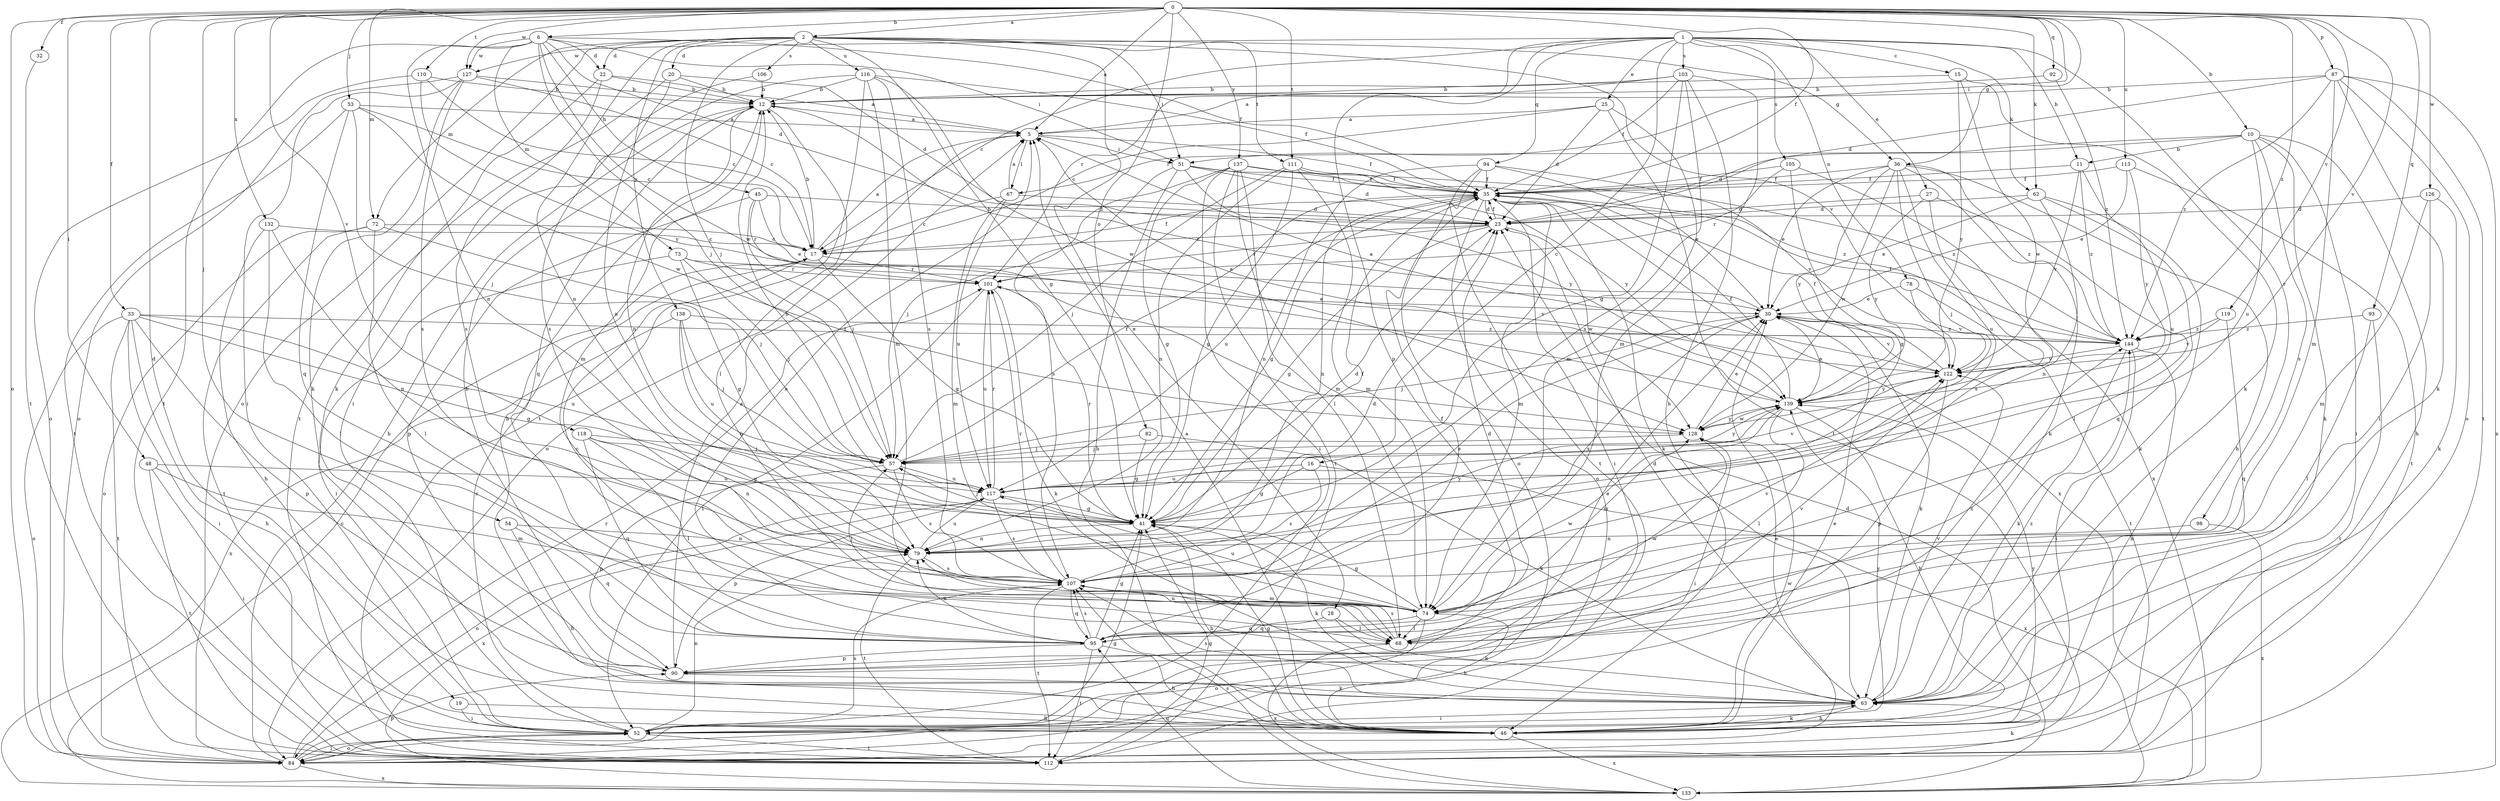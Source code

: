 strict digraph  {
0;
1;
2;
5;
6;
10;
11;
12;
15;
16;
17;
19;
20;
22;
23;
25;
27;
28;
30;
32;
33;
35;
36;
41;
45;
46;
48;
51;
52;
53;
54;
57;
62;
63;
67;
68;
72;
73;
74;
78;
79;
82;
84;
87;
90;
92;
93;
94;
95;
98;
101;
103;
105;
106;
107;
110;
111;
112;
113;
116;
117;
118;
119;
122;
126;
127;
128;
132;
133;
137;
138;
139;
144;
0 -> 2  [label=a];
0 -> 5  [label=a];
0 -> 6  [label=b];
0 -> 10  [label=b];
0 -> 19  [label=d];
0 -> 32  [label=f];
0 -> 33  [label=f];
0 -> 35  [label=f];
0 -> 36  [label=g];
0 -> 48  [label=i];
0 -> 51  [label=i];
0 -> 53  [label=j];
0 -> 54  [label=j];
0 -> 62  [label=k];
0 -> 72  [label=m];
0 -> 82  [label=o];
0 -> 84  [label=o];
0 -> 87  [label=p];
0 -> 92  [label=q];
0 -> 93  [label=q];
0 -> 110  [label=t];
0 -> 111  [label=t];
0 -> 113  [label=u];
0 -> 118  [label=v];
0 -> 119  [label=v];
0 -> 122  [label=v];
0 -> 126  [label=w];
0 -> 127  [label=w];
0 -> 132  [label=x];
0 -> 137  [label=y];
0 -> 144  [label=z];
1 -> 11  [label=b];
1 -> 15  [label=c];
1 -> 16  [label=c];
1 -> 17  [label=c];
1 -> 25  [label=e];
1 -> 27  [label=e];
1 -> 62  [label=k];
1 -> 78  [label=n];
1 -> 90  [label=p];
1 -> 94  [label=q];
1 -> 98  [label=r];
1 -> 101  [label=r];
1 -> 103  [label=s];
1 -> 105  [label=s];
1 -> 127  [label=w];
2 -> 20  [label=d];
2 -> 22  [label=d];
2 -> 28  [label=e];
2 -> 36  [label=g];
2 -> 41  [label=g];
2 -> 51  [label=i];
2 -> 57  [label=j];
2 -> 72  [label=m];
2 -> 79  [label=n];
2 -> 84  [label=o];
2 -> 106  [label=s];
2 -> 111  [label=t];
2 -> 116  [label=u];
2 -> 122  [label=v];
2 -> 138  [label=y];
5 -> 35  [label=f];
5 -> 51  [label=i];
5 -> 67  [label=l];
5 -> 84  [label=o];
6 -> 22  [label=d];
6 -> 23  [label=d];
6 -> 35  [label=f];
6 -> 45  [label=h];
6 -> 51  [label=i];
6 -> 57  [label=j];
6 -> 73  [label=m];
6 -> 79  [label=n];
6 -> 112  [label=t];
6 -> 127  [label=w];
6 -> 128  [label=w];
10 -> 11  [label=b];
10 -> 23  [label=d];
10 -> 46  [label=h];
10 -> 52  [label=i];
10 -> 63  [label=k];
10 -> 67  [label=l];
10 -> 107  [label=s];
10 -> 117  [label=u];
11 -> 35  [label=f];
11 -> 117  [label=u];
11 -> 122  [label=v];
11 -> 144  [label=z];
12 -> 5  [label=a];
12 -> 68  [label=l];
12 -> 74  [label=m];
12 -> 79  [label=n];
12 -> 95  [label=q];
15 -> 12  [label=b];
15 -> 63  [label=k];
15 -> 128  [label=w];
15 -> 139  [label=y];
16 -> 41  [label=g];
16 -> 107  [label=s];
16 -> 117  [label=u];
16 -> 133  [label=x];
17 -> 5  [label=a];
17 -> 12  [label=b];
17 -> 35  [label=f];
17 -> 41  [label=g];
17 -> 101  [label=r];
19 -> 46  [label=h];
19 -> 52  [label=i];
20 -> 12  [label=b];
20 -> 23  [label=d];
20 -> 79  [label=n];
20 -> 112  [label=t];
22 -> 5  [label=a];
22 -> 12  [label=b];
22 -> 63  [label=k];
22 -> 107  [label=s];
23 -> 17  [label=c];
23 -> 35  [label=f];
23 -> 41  [label=g];
23 -> 101  [label=r];
23 -> 128  [label=w];
25 -> 5  [label=a];
25 -> 17  [label=c];
25 -> 23  [label=d];
25 -> 74  [label=m];
25 -> 112  [label=t];
27 -> 23  [label=d];
27 -> 68  [label=l];
27 -> 107  [label=s];
27 -> 139  [label=y];
28 -> 63  [label=k];
28 -> 68  [label=l];
28 -> 95  [label=q];
30 -> 12  [label=b];
30 -> 57  [label=j];
30 -> 63  [label=k];
30 -> 107  [label=s];
30 -> 122  [label=v];
30 -> 144  [label=z];
32 -> 112  [label=t];
33 -> 41  [label=g];
33 -> 46  [label=h];
33 -> 52  [label=i];
33 -> 84  [label=o];
33 -> 90  [label=p];
33 -> 112  [label=t];
33 -> 117  [label=u];
33 -> 144  [label=z];
35 -> 23  [label=d];
35 -> 41  [label=g];
35 -> 52  [label=i];
35 -> 63  [label=k];
35 -> 74  [label=m];
35 -> 79  [label=n];
35 -> 84  [label=o];
35 -> 117  [label=u];
35 -> 133  [label=x];
36 -> 30  [label=e];
36 -> 35  [label=f];
36 -> 46  [label=h];
36 -> 57  [label=j];
36 -> 63  [label=k];
36 -> 117  [label=u];
36 -> 128  [label=w];
36 -> 139  [label=y];
36 -> 144  [label=z];
41 -> 12  [label=b];
41 -> 23  [label=d];
41 -> 46  [label=h];
41 -> 57  [label=j];
41 -> 63  [label=k];
41 -> 79  [label=n];
41 -> 101  [label=r];
45 -> 23  [label=d];
45 -> 30  [label=e];
45 -> 57  [label=j];
45 -> 90  [label=p];
45 -> 101  [label=r];
46 -> 5  [label=a];
46 -> 12  [label=b];
46 -> 30  [label=e];
46 -> 41  [label=g];
46 -> 63  [label=k];
46 -> 128  [label=w];
46 -> 133  [label=x];
46 -> 139  [label=y];
48 -> 52  [label=i];
48 -> 74  [label=m];
48 -> 112  [label=t];
48 -> 117  [label=u];
51 -> 23  [label=d];
51 -> 35  [label=f];
51 -> 46  [label=h];
51 -> 107  [label=s];
51 -> 139  [label=y];
51 -> 144  [label=z];
52 -> 17  [label=c];
52 -> 79  [label=n];
52 -> 84  [label=o];
52 -> 107  [label=s];
52 -> 112  [label=t];
52 -> 139  [label=y];
53 -> 5  [label=a];
53 -> 17  [label=c];
53 -> 57  [label=j];
53 -> 95  [label=q];
53 -> 112  [label=t];
53 -> 128  [label=w];
54 -> 46  [label=h];
54 -> 79  [label=n];
54 -> 95  [label=q];
57 -> 35  [label=f];
57 -> 90  [label=p];
57 -> 107  [label=s];
57 -> 117  [label=u];
57 -> 139  [label=y];
62 -> 23  [label=d];
62 -> 30  [label=e];
62 -> 63  [label=k];
62 -> 79  [label=n];
62 -> 95  [label=q];
63 -> 23  [label=d];
63 -> 46  [label=h];
63 -> 52  [label=i];
63 -> 107  [label=s];
63 -> 122  [label=v];
63 -> 144  [label=z];
67 -> 5  [label=a];
67 -> 17  [label=c];
67 -> 23  [label=d];
67 -> 74  [label=m];
67 -> 117  [label=u];
68 -> 79  [label=n];
68 -> 107  [label=s];
68 -> 122  [label=v];
68 -> 128  [label=w];
68 -> 133  [label=x];
72 -> 17  [label=c];
72 -> 57  [label=j];
72 -> 68  [label=l];
72 -> 84  [label=o];
72 -> 112  [label=t];
73 -> 41  [label=g];
73 -> 52  [label=i];
73 -> 57  [label=j];
73 -> 101  [label=r];
73 -> 122  [label=v];
74 -> 41  [label=g];
74 -> 46  [label=h];
74 -> 57  [label=j];
74 -> 68  [label=l];
74 -> 84  [label=o];
74 -> 95  [label=q];
74 -> 117  [label=u];
74 -> 122  [label=v];
74 -> 128  [label=w];
78 -> 30  [label=e];
78 -> 112  [label=t];
78 -> 122  [label=v];
79 -> 35  [label=f];
79 -> 107  [label=s];
79 -> 112  [label=t];
79 -> 117  [label=u];
79 -> 139  [label=y];
82 -> 41  [label=g];
82 -> 57  [label=j];
82 -> 63  [label=k];
84 -> 12  [label=b];
84 -> 30  [label=e];
84 -> 41  [label=g];
84 -> 52  [label=i];
84 -> 63  [label=k];
84 -> 90  [label=p];
84 -> 101  [label=r];
84 -> 133  [label=x];
87 -> 12  [label=b];
87 -> 23  [label=d];
87 -> 63  [label=k];
87 -> 74  [label=m];
87 -> 84  [label=o];
87 -> 112  [label=t];
87 -> 133  [label=x];
87 -> 144  [label=z];
90 -> 5  [label=a];
90 -> 12  [label=b];
90 -> 30  [label=e];
90 -> 63  [label=k];
90 -> 144  [label=z];
92 -> 12  [label=b];
92 -> 144  [label=z];
93 -> 68  [label=l];
93 -> 112  [label=t];
93 -> 144  [label=z];
94 -> 30  [label=e];
94 -> 35  [label=f];
94 -> 79  [label=n];
94 -> 84  [label=o];
94 -> 112  [label=t];
94 -> 122  [label=v];
95 -> 5  [label=a];
95 -> 17  [label=c];
95 -> 23  [label=d];
95 -> 35  [label=f];
95 -> 41  [label=g];
95 -> 46  [label=h];
95 -> 79  [label=n];
95 -> 90  [label=p];
95 -> 107  [label=s];
95 -> 112  [label=t];
98 -> 79  [label=n];
98 -> 133  [label=x];
101 -> 30  [label=e];
101 -> 52  [label=i];
101 -> 63  [label=k];
101 -> 117  [label=u];
103 -> 5  [label=a];
103 -> 12  [label=b];
103 -> 35  [label=f];
103 -> 41  [label=g];
103 -> 46  [label=h];
103 -> 74  [label=m];
103 -> 107  [label=s];
105 -> 35  [label=f];
105 -> 41  [label=g];
105 -> 101  [label=r];
105 -> 133  [label=x];
106 -> 12  [label=b];
106 -> 107  [label=s];
107 -> 23  [label=d];
107 -> 30  [label=e];
107 -> 74  [label=m];
107 -> 95  [label=q];
107 -> 101  [label=r];
107 -> 112  [label=t];
110 -> 12  [label=b];
110 -> 17  [label=c];
110 -> 84  [label=o];
110 -> 139  [label=y];
111 -> 35  [label=f];
111 -> 41  [label=g];
111 -> 57  [label=j];
111 -> 74  [label=m];
111 -> 79  [label=n];
111 -> 139  [label=y];
112 -> 41  [label=g];
113 -> 30  [label=e];
113 -> 35  [label=f];
113 -> 112  [label=t];
113 -> 139  [label=y];
116 -> 12  [label=b];
116 -> 35  [label=f];
116 -> 52  [label=i];
116 -> 74  [label=m];
116 -> 107  [label=s];
116 -> 112  [label=t];
116 -> 128  [label=w];
117 -> 41  [label=g];
117 -> 84  [label=o];
117 -> 90  [label=p];
117 -> 101  [label=r];
117 -> 107  [label=s];
117 -> 122  [label=v];
117 -> 133  [label=x];
118 -> 41  [label=g];
118 -> 57  [label=j];
118 -> 68  [label=l];
118 -> 79  [label=n];
118 -> 95  [label=q];
119 -> 95  [label=q];
119 -> 122  [label=v];
119 -> 144  [label=z];
122 -> 5  [label=a];
122 -> 35  [label=f];
122 -> 90  [label=p];
122 -> 139  [label=y];
126 -> 23  [label=d];
126 -> 63  [label=k];
126 -> 68  [label=l];
126 -> 74  [label=m];
127 -> 12  [label=b];
127 -> 17  [label=c];
127 -> 52  [label=i];
127 -> 63  [label=k];
127 -> 84  [label=o];
127 -> 107  [label=s];
128 -> 30  [label=e];
128 -> 52  [label=i];
128 -> 57  [label=j];
128 -> 139  [label=y];
132 -> 17  [label=c];
132 -> 46  [label=h];
132 -> 68  [label=l];
132 -> 79  [label=n];
133 -> 17  [label=c];
133 -> 23  [label=d];
133 -> 95  [label=q];
133 -> 107  [label=s];
137 -> 35  [label=f];
137 -> 41  [label=g];
137 -> 52  [label=i];
137 -> 57  [label=j];
137 -> 68  [label=l];
137 -> 74  [label=m];
137 -> 112  [label=t];
137 -> 144  [label=z];
138 -> 57  [label=j];
138 -> 79  [label=n];
138 -> 117  [label=u];
138 -> 133  [label=x];
138 -> 144  [label=z];
139 -> 5  [label=a];
139 -> 30  [label=e];
139 -> 35  [label=f];
139 -> 46  [label=h];
139 -> 68  [label=l];
139 -> 74  [label=m];
139 -> 128  [label=w];
144 -> 35  [label=f];
144 -> 46  [label=h];
144 -> 52  [label=i];
144 -> 63  [label=k];
144 -> 122  [label=v];
}
